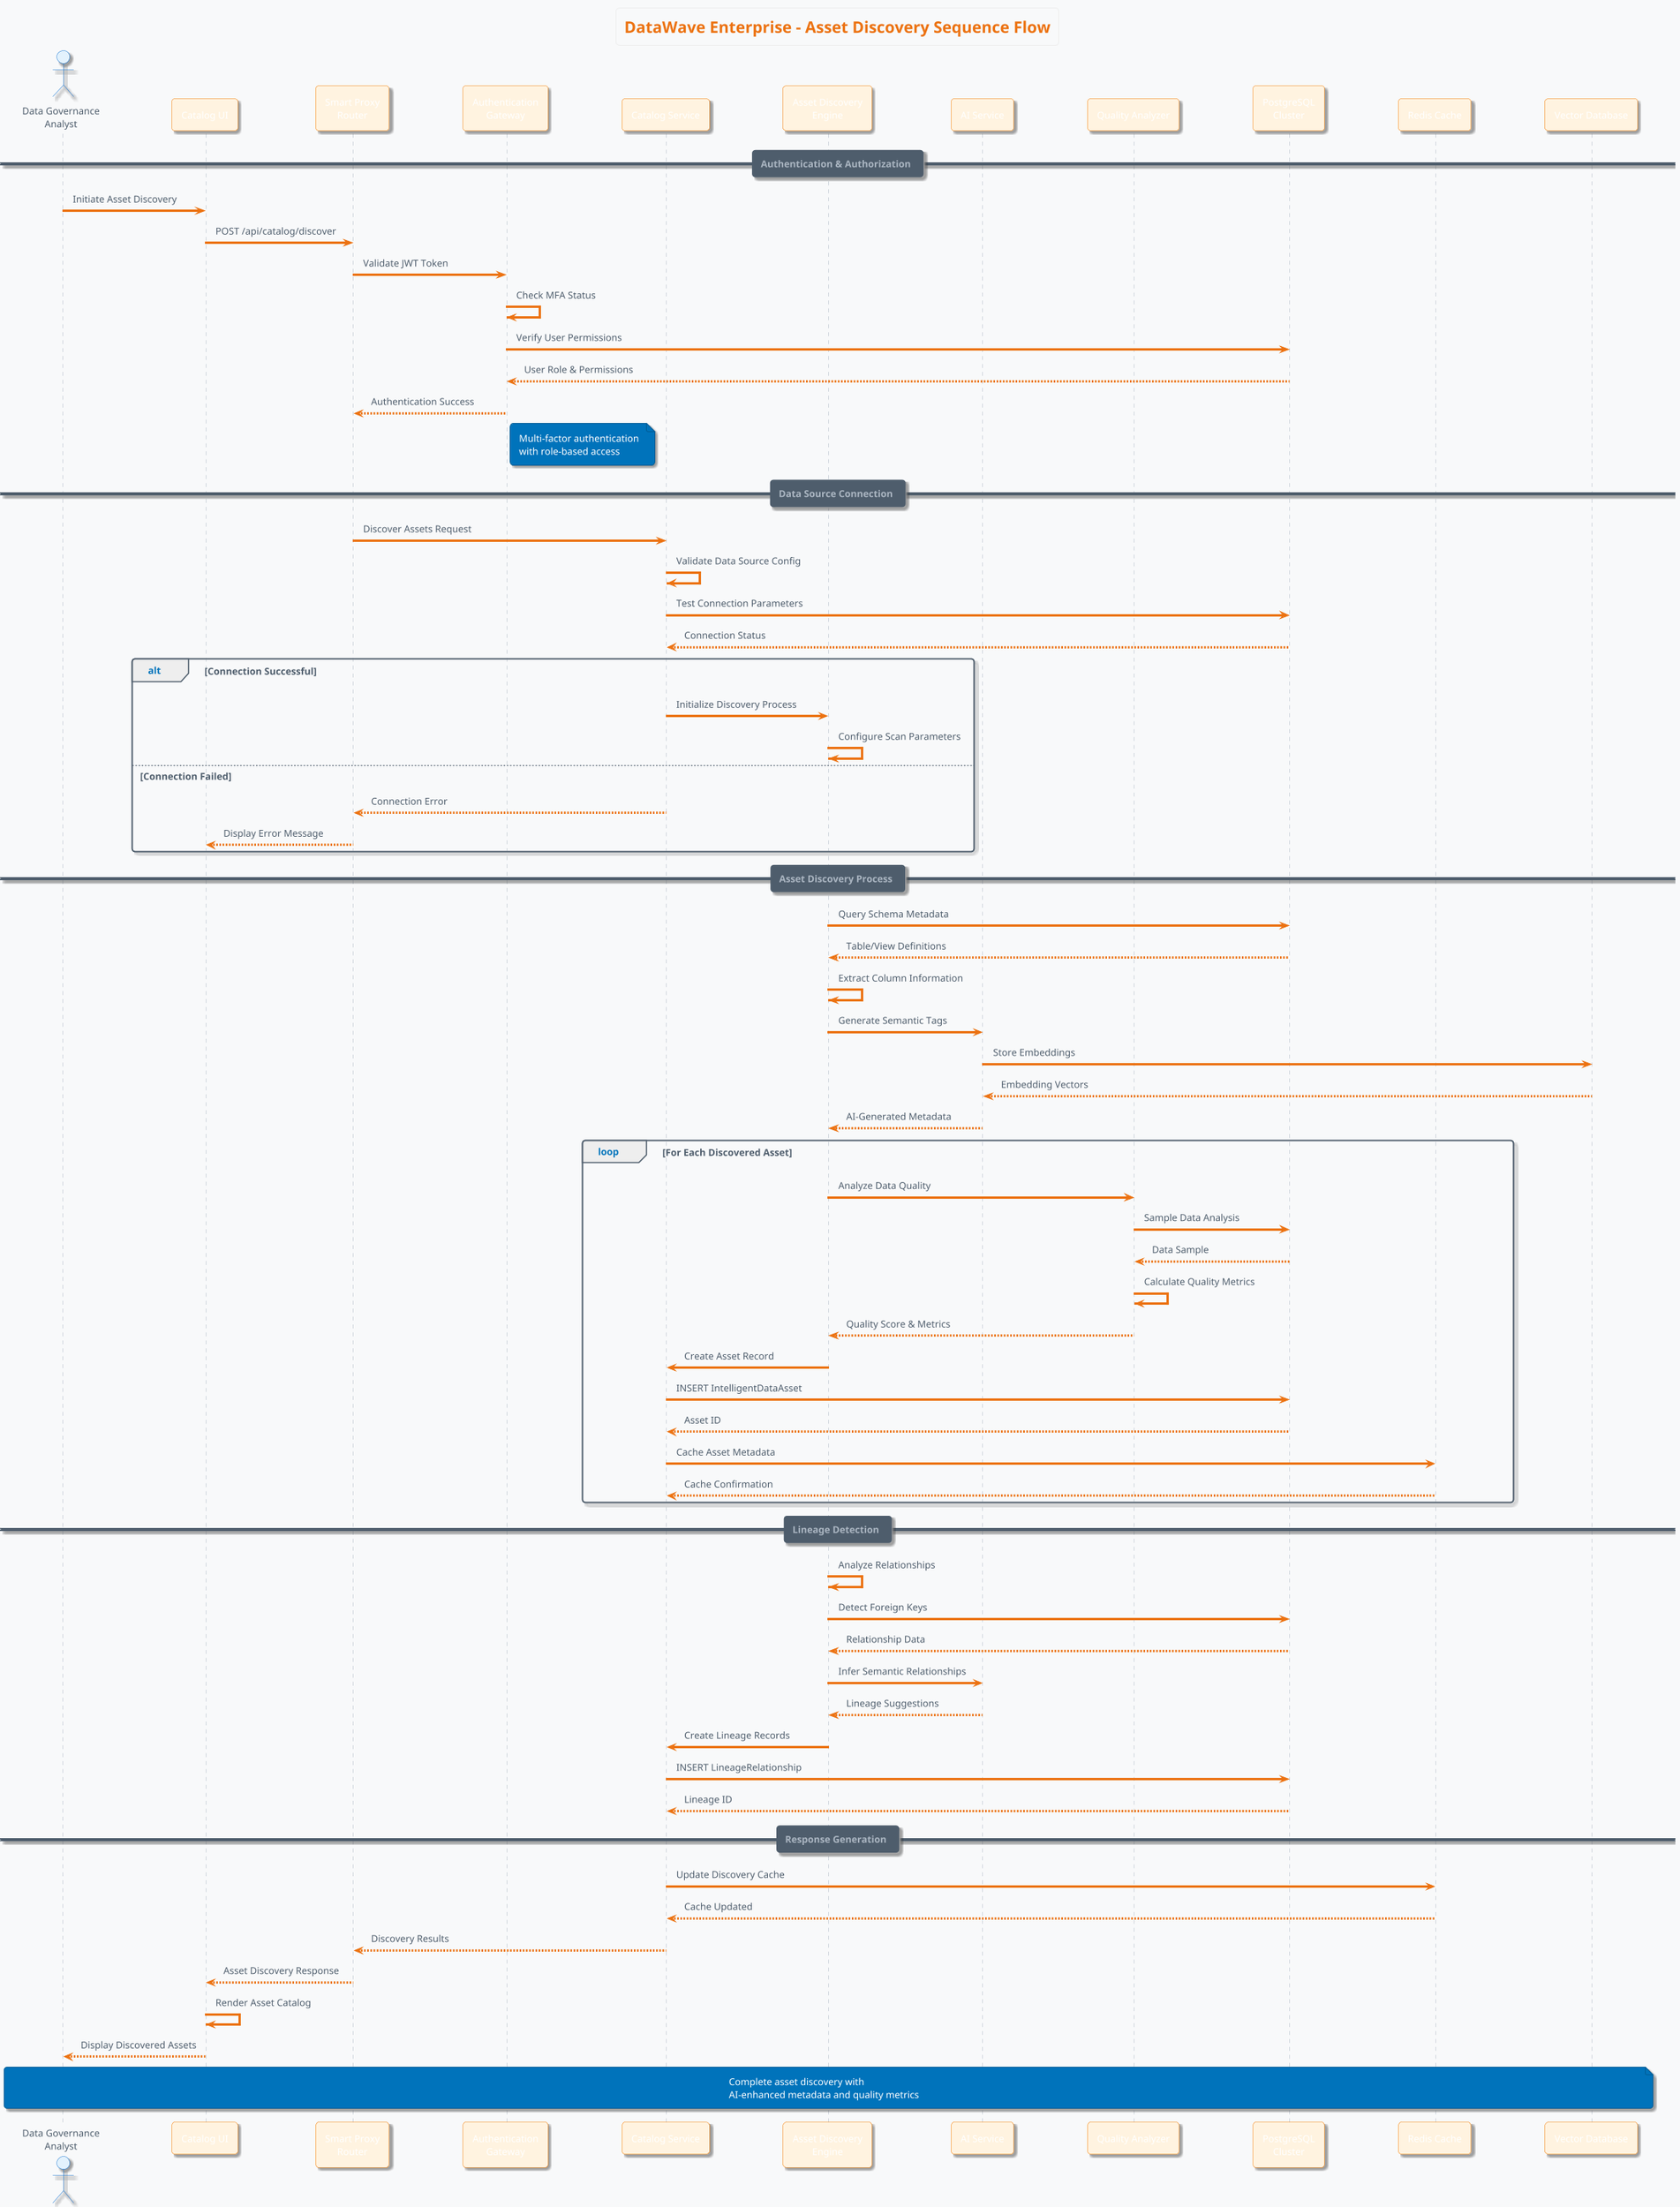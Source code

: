 @startuml DataWave_Asset_Discovery_Sequence
!theme aws-orange

title DataWave Enterprise - Asset Discovery Sequence Flow

skinparam backgroundColor #f8f9fa
skinparam defaultFontName "Segoe UI"
skinparam roundcorner 8
skinparam shadowing true

' Actor styling
skinparam actor {
    BackgroundColor #e3f2fd
    BorderColor #1976d2
}

' Participant styling
skinparam participant {
    BackgroundColor #fff3e0
    BorderColor #f57c00
}

actor "Data Governance\nAnalyst" as Analyst
participant "Catalog UI" as UI
participant "Smart Proxy\nRouter" as Proxy
participant "Authentication\nGateway" as Auth
participant "Catalog Service" as CatalogSvc
participant "Asset Discovery\nEngine" as Discovery
participant "AI Service" as AISvc
participant "Quality Analyzer" as Quality
participant "PostgreSQL\nCluster" as DB
participant "Redis Cache" as Cache
participant "Vector Database" as VectorDB

== Authentication & Authorization ==
Analyst -> UI: Initiate Asset Discovery
UI -> Proxy: POST /api/catalog/discover
Proxy -> Auth: Validate JWT Token
Auth -> Auth: Check MFA Status
Auth -> DB: Verify User Permissions
DB --> Auth: User Role & Permissions
Auth --> Proxy: Authentication Success
note right of Auth: Multi-factor authentication\nwith role-based access

== Data Source Connection ==
Proxy -> CatalogSvc: Discover Assets Request
CatalogSvc -> CatalogSvc: Validate Data Source Config
CatalogSvc -> DB: Test Connection Parameters
DB --> CatalogSvc: Connection Status
alt Connection Successful
    CatalogSvc -> Discovery: Initialize Discovery Process
    Discovery -> Discovery: Configure Scan Parameters
else Connection Failed
    CatalogSvc --> Proxy: Connection Error
    Proxy --> UI: Display Error Message
end

== Asset Discovery Process ==
Discovery -> DB: Query Schema Metadata
DB --> Discovery: Table/View Definitions
Discovery -> Discovery: Extract Column Information
Discovery -> AISvc: Generate Semantic Tags
AISvc -> VectorDB: Store Embeddings
VectorDB --> AISvc: Embedding Vectors
AISvc --> Discovery: AI-Generated Metadata

loop For Each Discovered Asset
    Discovery -> Quality: Analyze Data Quality
    Quality -> DB: Sample Data Analysis
    DB --> Quality: Data Sample
    Quality -> Quality: Calculate Quality Metrics
    Quality --> Discovery: Quality Score & Metrics
    
    Discovery -> CatalogSvc: Create Asset Record
    CatalogSvc -> DB: INSERT IntelligentDataAsset
    DB --> CatalogSvc: Asset ID
    
    CatalogSvc -> Cache: Cache Asset Metadata
    Cache --> CatalogSvc: Cache Confirmation
end

== Lineage Detection ==
Discovery -> Discovery: Analyze Relationships
Discovery -> DB: Detect Foreign Keys
DB --> Discovery: Relationship Data
Discovery -> AISvc: Infer Semantic Relationships
AISvc --> Discovery: Lineage Suggestions
Discovery -> CatalogSvc: Create Lineage Records
CatalogSvc -> DB: INSERT LineageRelationship
DB --> CatalogSvc: Lineage ID

== Response Generation ==
CatalogSvc -> Cache: Update Discovery Cache
Cache --> CatalogSvc: Cache Updated
CatalogSvc --> Proxy: Discovery Results
Proxy --> UI: Asset Discovery Response
UI -> UI: Render Asset Catalog
UI --> Analyst: Display Discovered Assets

note over Analyst, VectorDB: Complete asset discovery with\nAI-enhanced metadata and quality metrics

@enduml

@startuml DataWave_Scan_Execution_Sequence
!theme aws-orange

title DataWave Enterprise - Scan Execution Sequence Flow

skinparam backgroundColor #f8f9fa
skinparam defaultFontName "Segoe UI"
skinparam roundcorner 8
skinparam shadowing true

actor "Compliance\nOfficer" as Officer
participant "Scan UI" as UI
participant "Smart Proxy\nRouter" as Proxy
participant "Scan Orchestration\nService" as ScanSvc
participant "Rule Engine" as RuleEngine
participant "Scan Scheduler" as Scheduler
participant "Performance\nMonitor" as PerfMonitor
participant "AI Service" as AISvc
participant "PostgreSQL\nCluster" as DB
participant "Redis Cache" as Cache
participant "Notification\nService" as NotificationSvc

== Scan Configuration ==
Officer -> UI: Configure Scan Rules
UI -> Proxy: POST /api/scan/configure
Proxy -> ScanSvc: Create Scan Configuration
ScanSvc -> RuleEngine: Validate Rule Set
RuleEngine -> RuleEngine: Parse Rule Patterns
RuleEngine -> AISvc: Enhance Rules with AI
AISvc --> RuleEngine: AI-Enhanced Patterns
RuleEngine --> ScanSvc: Validated Rules
ScanSvc -> DB: Save Scan Configuration
DB --> ScanSvc: Configuration ID

== Scan Scheduling ==
ScanSvc -> Scheduler: Schedule Scan Execution
Scheduler -> Cache: Check Scan Queue
Cache --> Scheduler: Queue Status
Scheduler -> DB: Create Scan Execution Record
DB --> Scheduler: Execution ID
Scheduler -> Cache: Update Execution Cache
Cache --> Scheduler: Cache Updated

== Scan Execution ==
Scheduler -> ScanSvc: Trigger Scan Execution
ScanSvc -> PerfMonitor: Start Performance Monitoring
PerfMonitor -> Cache: Initialize Metrics
Cache --> PerfMonitor: Metrics Session

ScanSvc -> DB: Connect to Data Source
DB --> ScanSvc: Connection Established
ScanSvc -> RuleEngine: Execute Scan Rules

loop For Each Data Batch
    RuleEngine -> DB: Query Data Batch
    DB --> RuleEngine: Data Records
    RuleEngine -> RuleEngine: Apply Pattern Matching
    RuleEngine -> AISvc: AI Pattern Recognition
    AISvc --> RuleEngine: AI Match Results
    
    alt Matches Found
        RuleEngine -> ScanSvc: Record Matches
        ScanSvc -> DB: INSERT Scan Results
        DB --> ScanSvc: Result ID
    end
    
    PerfMonitor -> PerfMonitor: Update Metrics
    PerfMonitor -> Cache: Store Performance Data
    Cache --> PerfMonitor: Metrics Cached
end

== Error Handling ==
alt Scan Error Occurs
    RuleEngine -> ScanSvc: Report Error
    ScanSvc -> DB: Log Error Details
    DB --> ScanSvc: Error Logged
    ScanSvc -> NotificationSvc: Send Error Alert
    NotificationSvc --> Officer: Error Notification
end

== Scan Completion ==
RuleEngine --> ScanSvc: Scan Complete
ScanSvc -> PerfMonitor: Finalize Metrics
PerfMonitor -> DB: Store Final Performance Data
DB --> PerfMonitor: Metrics Stored
PerfMonitor --> ScanSvc: Performance Report

ScanSvc -> DB: Update Execution Status
DB --> ScanSvc: Status Updated
ScanSvc -> Cache: Update Scan Results Cache
Cache --> ScanSvc: Cache Updated

ScanSvc -> NotificationSvc: Send Completion Notification
NotificationSvc --> Officer: Scan Complete Alert

ScanSvc --> Proxy: Scan Results
Proxy --> UI: Execution Summary
UI --> Officer: Display Scan Results

note over Officer, NotificationSvc: Comprehensive scan execution with\nreal-time monitoring and AI enhancement

@enduml

@startuml DataWave_Compliance_Assessment_Sequence
!theme aws-orange

title DataWave Enterprise - Compliance Assessment Sequence Flow

skinparam backgroundColor #f8f9fa
skinparam defaultFontName "Segoe UI"
skinparam roundcorner 8
skinparam shadowing true

actor "Compliance\nAuditor" as Auditor
participant "Compliance UI" as UI
participant "Smart Proxy\nRouter" as Proxy
participant "Compliance\nService" as CompSvc
participant "Assessment\nEngine" as AssessmentEngine
participant "Risk Calculator" as RiskCalc
participant "AI Service" as AISvc
participant "Audit Logger" as AuditLog
participant "Report Generator" as ReportGen
participant "PostgreSQL\nCluster" as DB
participant "Redis Cache" as Cache

== Assessment Initiation ==
Auditor -> UI: Start Compliance Assessment
UI -> Proxy: POST /api/compliance/assess
Proxy -> CompSvc: Initialize Assessment
CompSvc -> DB: Load Compliance Requirements
DB --> CompSvc: Framework Requirements
CompSvc -> AssessmentEngine: Configure Assessment
AssessmentEngine -> Cache: Load Assessment Cache
Cache --> AssessmentEngine: Cached Data

== Data Collection ==
AssessmentEngine -> DB: Query Asset Compliance Data
DB --> AssessmentEngine: Asset Compliance Status
AssessmentEngine -> DB: Query Scan Results
DB --> AssessmentEngine: Scan Findings

loop For Each Compliance Framework
    AssessmentEngine -> AssessmentEngine: Evaluate Requirements
    AssessmentEngine -> AISvc: AI-Powered Gap Analysis
    AISvc -> AISvc: Analyze Compliance Patterns
    AISvc --> AssessmentEngine: Gap Analysis Results
    
    AssessmentEngine -> RiskCalc: Calculate Risk Scores
    RiskCalc -> RiskCalc: Apply Risk Algorithms
    RiskCalc --> AssessmentEngine: Risk Assessment
    
    AssessmentEngine -> DB: Store Assessment Results
    DB --> AssessmentEngine: Assessment ID
end

== Audit Trail Generation ==
AssessmentEngine -> AuditLog: Log Assessment Actions
AuditLog -> DB: INSERT Audit Records
DB --> AuditLog: Audit Trail Created
AuditLog --> AssessmentEngine: Audit Confirmation

== Report Generation ==
AssessmentEngine -> ReportGen: Generate Compliance Report
ReportGen -> DB: Query Assessment Data
DB --> ReportGen: Detailed Assessment Results
ReportGen -> ReportGen: Format Report
ReportGen -> AISvc: Generate Executive Summary
AISvc --> ReportGen: AI-Generated Summary
ReportGen --> AssessmentEngine: Compliance Report

== Risk Remediation Planning ==
AssessmentEngine -> RiskCalc: Generate Remediation Plan
RiskCalc -> RiskCalc: Prioritize Risk Items
RiskCalc -> AISvc: AI Remediation Suggestions
AISvc --> RiskCalc: Remediation Recommendations
RiskCalc --> AssessmentEngine: Remediation Plan

== Response Delivery ==
AssessmentEngine -> Cache: Cache Assessment Results
Cache --> AssessmentEngine: Results Cached
AssessmentEngine --> CompSvc: Assessment Complete
CompSvc --> Proxy: Compliance Assessment Results
Proxy --> UI: Assessment Report
UI --> Auditor: Display Compliance Dashboard

note over Auditor, Cache: Comprehensive compliance assessment\nwith AI-powered gap analysis and remediation

@enduml
